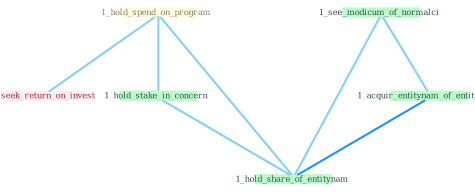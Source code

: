 Graph G{ 
    node
    [shape=polygon,style=filled,width=.5,height=.06,color="#BDFCC9",fixedsize=true,fontsize=4,
    fontcolor="#2f4f4f"];
    {node
    [color="#ffffe0", fontcolor="#8b7d6b"] "1_hold_spend_on_program "}
{node [color="#fff0f5", fontcolor="#b22222"] "0_seek_return_on_invest "}
edge [color="#B0E2FF"];

	"1_hold_spend_on_program " -- "1_hold_stake_in_concern " [w="1", color="#87cefa" ];
	"1_hold_spend_on_program " -- "0_seek_return_on_invest " [w="1", color="#87cefa" ];
	"1_hold_spend_on_program " -- "1_hold_share_of_entitynam " [w="1", color="#87cefa" ];
	"1_hold_stake_in_concern " -- "1_hold_share_of_entitynam " [w="1", color="#87cefa" ];
	"1_see_modicum_of_normalci " -- "1_acquir_entitynam_of_entitynam " [w="1", color="#87cefa" ];
	"1_see_modicum_of_normalci " -- "1_hold_share_of_entitynam " [w="1", color="#87cefa" ];
	"1_acquir_entitynam_of_entitynam " -- "1_hold_share_of_entitynam " [w="2", color="#1e90ff" , len=0.8];
}